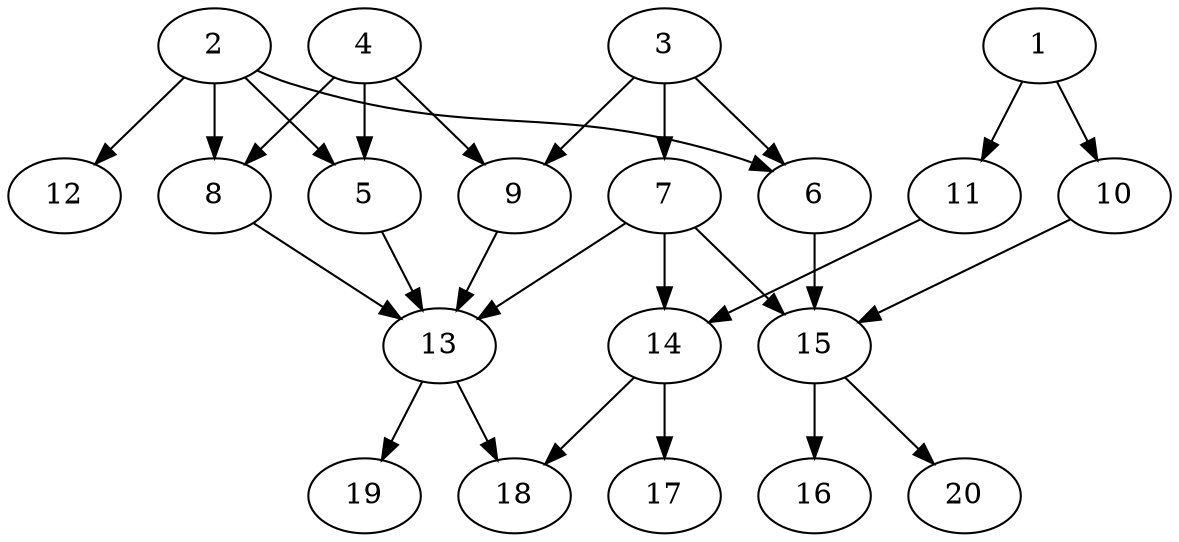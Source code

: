 // DAG automatically generated by daggen at Wed Jul 24 22:02:40 2019
// ./daggen --dot -n 20 --ccr 0.3 --fat 0.6 --regular 0.5 --density 0.5 --mindata 5242880 --maxdata 52428800 
digraph G {
  1 [size="103577600", alpha="0.08", expect_size="31073280"] 
  1 -> 10 [size ="31073280"]
  1 -> 11 [size ="31073280"]
  2 [size="155699200", alpha="0.11", expect_size="46709760"] 
  2 -> 5 [size ="46709760"]
  2 -> 6 [size ="46709760"]
  2 -> 8 [size ="46709760"]
  2 -> 12 [size ="46709760"]
  3 [size="59593387", alpha="0.13", expect_size="17878016"] 
  3 -> 6 [size ="17878016"]
  3 -> 7 [size ="17878016"]
  3 -> 9 [size ="17878016"]
  4 [size="97460907", alpha="0.17", expect_size="29238272"] 
  4 -> 5 [size ="29238272"]
  4 -> 8 [size ="29238272"]
  4 -> 9 [size ="29238272"]
  5 [size="28153173", alpha="0.04", expect_size="8445952"] 
  5 -> 13 [size ="8445952"]
  6 [size="170533547", alpha="0.11", expect_size="51160064"] 
  6 -> 15 [size ="51160064"]
  7 [size="96286720", alpha="0.00", expect_size="28886016"] 
  7 -> 13 [size ="28886016"]
  7 -> 14 [size ="28886016"]
  7 -> 15 [size ="28886016"]
  8 [size="149053440", alpha="0.01", expect_size="44716032"] 
  8 -> 13 [size ="44716032"]
  9 [size="40680107", alpha="0.08", expect_size="12204032"] 
  9 -> 13 [size ="12204032"]
  10 [size="76581547", alpha="0.08", expect_size="22974464"] 
  10 -> 15 [size ="22974464"]
  11 [size="136738133", alpha="0.11", expect_size="41021440"] 
  11 -> 14 [size ="41021440"]
  12 [size="45127680", alpha="0.09", expect_size="13538304"] 
  13 [size="135546880", alpha="0.13", expect_size="40664064"] 
  13 -> 18 [size ="40664064"]
  13 -> 19 [size ="40664064"]
  14 [size="83961173", alpha="0.02", expect_size="25188352"] 
  14 -> 17 [size ="25188352"]
  14 -> 18 [size ="25188352"]
  15 [size="63518720", alpha="0.19", expect_size="19055616"] 
  15 -> 16 [size ="19055616"]
  15 -> 20 [size ="19055616"]
  16 [size="91968853", alpha="0.13", expect_size="27590656"] 
  17 [size="17803947", alpha="0.04", expect_size="5341184"] 
  18 [size="18725547", alpha="0.02", expect_size="5617664"] 
  19 [size="28497920", alpha="0.03", expect_size="8549376"] 
  20 [size="87760213", alpha="0.01", expect_size="26328064"] 
}
